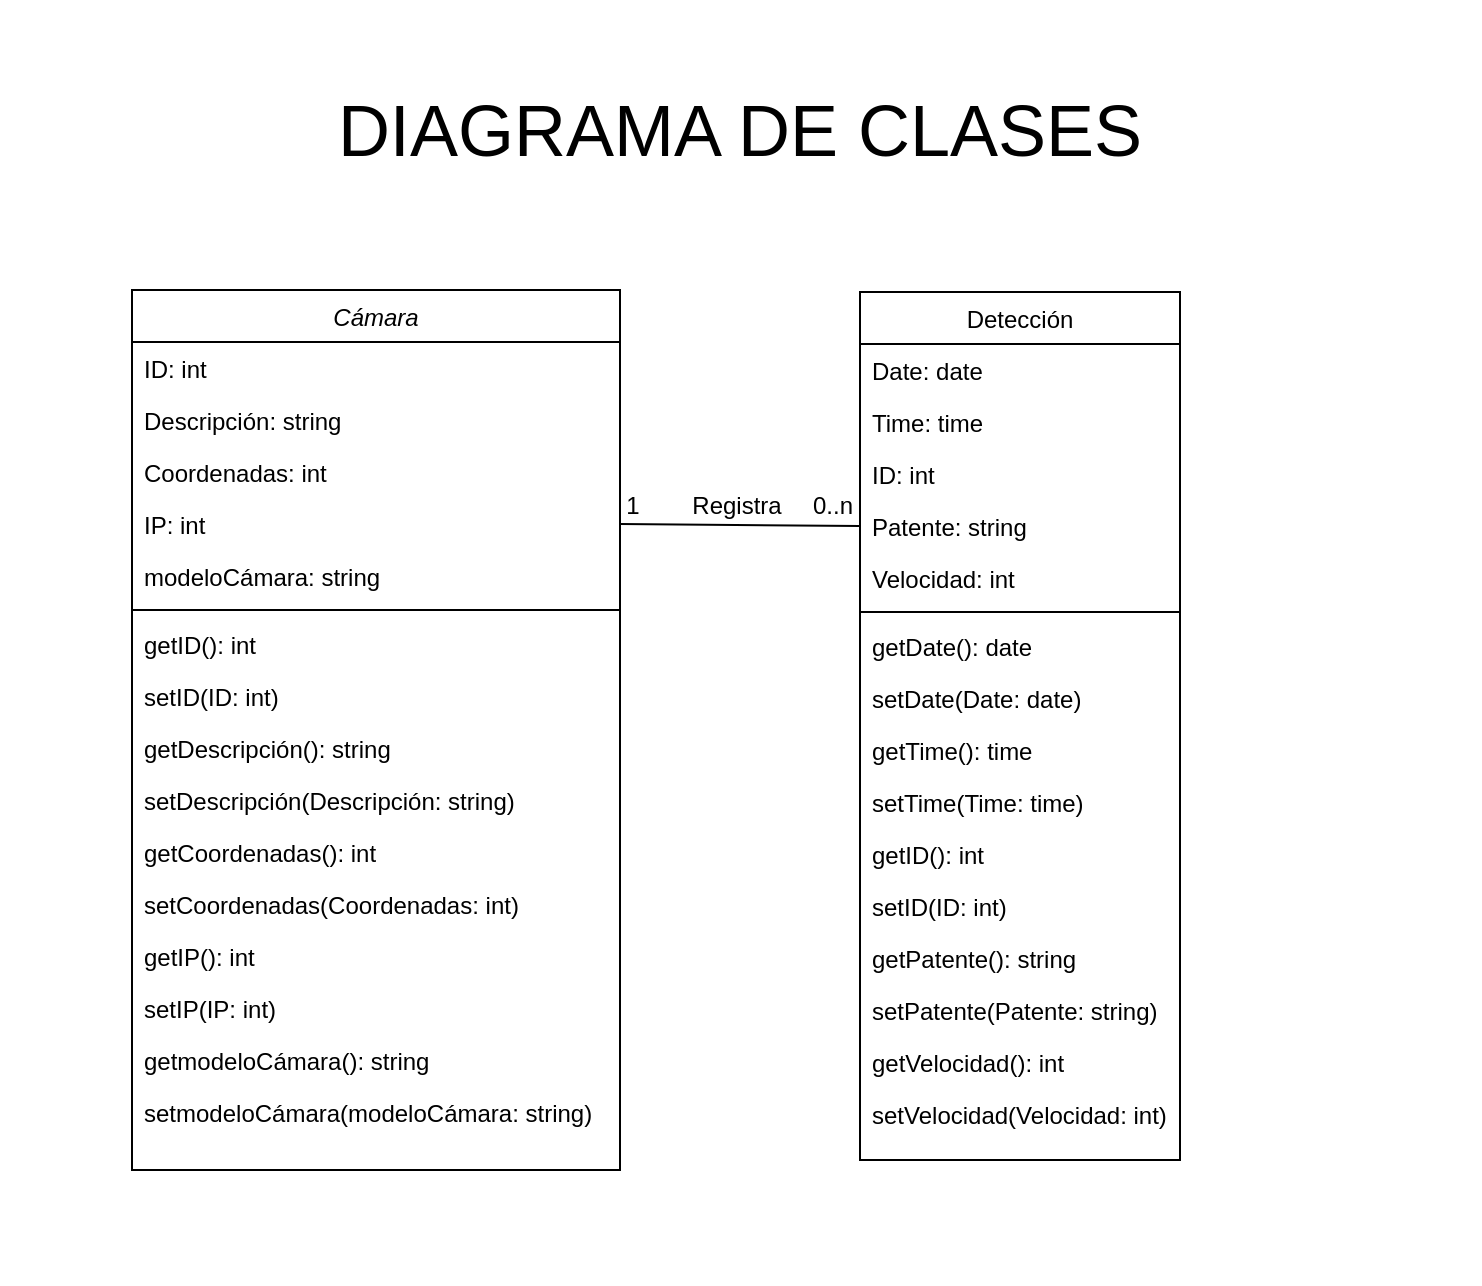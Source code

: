 <mxfile version="22.1.0" type="device">
  <diagram id="C5RBs43oDa-KdzZeNtuy" name="Page-1">
    <mxGraphModel dx="1110" dy="427" grid="1" gridSize="10" guides="1" tooltips="1" connect="1" arrows="1" fold="1" page="1" pageScale="1" pageWidth="827" pageHeight="1169" math="0" shadow="0">
      <root>
        <mxCell id="WIyWlLk6GJQsqaUBKTNV-0" />
        <mxCell id="WIyWlLk6GJQsqaUBKTNV-1" parent="WIyWlLk6GJQsqaUBKTNV-0" />
        <mxCell id="zkfFHV4jXpPFQw0GAbJ--0" value="Cámara" style="swimlane;fontStyle=2;align=center;verticalAlign=top;childLayout=stackLayout;horizontal=1;startSize=26;horizontalStack=0;resizeParent=1;resizeLast=0;collapsible=1;marginBottom=0;rounded=0;shadow=0;strokeWidth=1;" parent="WIyWlLk6GJQsqaUBKTNV-1" vertex="1">
          <mxGeometry x="110" y="145" width="244" height="440" as="geometry">
            <mxRectangle x="230" y="140" width="160" height="26" as="alternateBounds" />
          </mxGeometry>
        </mxCell>
        <mxCell id="zkfFHV4jXpPFQw0GAbJ--1" value="ID: int" style="text;align=left;verticalAlign=top;spacingLeft=4;spacingRight=4;overflow=hidden;rotatable=0;points=[[0,0.5],[1,0.5]];portConstraint=eastwest;" parent="zkfFHV4jXpPFQw0GAbJ--0" vertex="1">
          <mxGeometry y="26" width="244" height="26" as="geometry" />
        </mxCell>
        <mxCell id="zkfFHV4jXpPFQw0GAbJ--2" value="Descripción: string" style="text;align=left;verticalAlign=top;spacingLeft=4;spacingRight=4;overflow=hidden;rotatable=0;points=[[0,0.5],[1,0.5]];portConstraint=eastwest;rounded=0;shadow=0;html=0;" parent="zkfFHV4jXpPFQw0GAbJ--0" vertex="1">
          <mxGeometry y="52" width="244" height="26" as="geometry" />
        </mxCell>
        <mxCell id="zkfFHV4jXpPFQw0GAbJ--3" value="Coordenadas: int" style="text;align=left;verticalAlign=top;spacingLeft=4;spacingRight=4;overflow=hidden;rotatable=0;points=[[0,0.5],[1,0.5]];portConstraint=eastwest;rounded=0;shadow=0;html=0;" parent="zkfFHV4jXpPFQw0GAbJ--0" vertex="1">
          <mxGeometry y="78" width="244" height="26" as="geometry" />
        </mxCell>
        <mxCell id="NYfFDbpS3Vf63O5eyJ80-0" value="IP: int" style="text;align=left;verticalAlign=top;spacingLeft=4;spacingRight=4;overflow=hidden;rotatable=0;points=[[0,0.5],[1,0.5]];portConstraint=eastwest;rounded=0;shadow=0;html=0;" parent="zkfFHV4jXpPFQw0GAbJ--0" vertex="1">
          <mxGeometry y="104" width="244" height="26" as="geometry" />
        </mxCell>
        <mxCell id="NYfFDbpS3Vf63O5eyJ80-1" value="modeloCámara: string" style="text;align=left;verticalAlign=top;spacingLeft=4;spacingRight=4;overflow=hidden;rotatable=0;points=[[0,0.5],[1,0.5]];portConstraint=eastwest;rounded=0;shadow=0;html=0;" parent="zkfFHV4jXpPFQw0GAbJ--0" vertex="1">
          <mxGeometry y="130" width="244" height="26" as="geometry" />
        </mxCell>
        <mxCell id="zkfFHV4jXpPFQw0GAbJ--4" value="" style="line;html=1;strokeWidth=1;align=left;verticalAlign=middle;spacingTop=-1;spacingLeft=3;spacingRight=3;rotatable=0;labelPosition=right;points=[];portConstraint=eastwest;" parent="zkfFHV4jXpPFQw0GAbJ--0" vertex="1">
          <mxGeometry y="156" width="244" height="8" as="geometry" />
        </mxCell>
        <mxCell id="NYfFDbpS3Vf63O5eyJ80-3" value="getID(): int" style="text;align=left;verticalAlign=top;spacingLeft=4;spacingRight=4;overflow=hidden;rotatable=0;points=[[0,0.5],[1,0.5]];portConstraint=eastwest;rounded=0;shadow=0;html=0;" parent="zkfFHV4jXpPFQw0GAbJ--0" vertex="1">
          <mxGeometry y="164" width="244" height="26" as="geometry" />
        </mxCell>
        <mxCell id="NYfFDbpS3Vf63O5eyJ80-5" value="setID(ID: int)" style="text;align=left;verticalAlign=top;spacingLeft=4;spacingRight=4;overflow=hidden;rotatable=0;points=[[0,0.5],[1,0.5]];portConstraint=eastwest;rounded=0;shadow=0;html=0;" parent="zkfFHV4jXpPFQw0GAbJ--0" vertex="1">
          <mxGeometry y="190" width="244" height="26" as="geometry" />
        </mxCell>
        <mxCell id="NYfFDbpS3Vf63O5eyJ80-6" value="getDescripción(): string" style="text;align=left;verticalAlign=top;spacingLeft=4;spacingRight=4;overflow=hidden;rotatable=0;points=[[0,0.5],[1,0.5]];portConstraint=eastwest;rounded=0;shadow=0;html=0;" parent="zkfFHV4jXpPFQw0GAbJ--0" vertex="1">
          <mxGeometry y="216" width="244" height="26" as="geometry" />
        </mxCell>
        <mxCell id="NYfFDbpS3Vf63O5eyJ80-12" value="setDescripción(Descripción: string)" style="text;align=left;verticalAlign=top;spacingLeft=4;spacingRight=4;overflow=hidden;rotatable=0;points=[[0,0.5],[1,0.5]];portConstraint=eastwest;rounded=0;shadow=0;html=0;" parent="zkfFHV4jXpPFQw0GAbJ--0" vertex="1">
          <mxGeometry y="242" width="244" height="26" as="geometry" />
        </mxCell>
        <mxCell id="NYfFDbpS3Vf63O5eyJ80-11" value="getCoordenadas(): int" style="text;align=left;verticalAlign=top;spacingLeft=4;spacingRight=4;overflow=hidden;rotatable=0;points=[[0,0.5],[1,0.5]];portConstraint=eastwest;rounded=0;shadow=0;html=0;" parent="zkfFHV4jXpPFQw0GAbJ--0" vertex="1">
          <mxGeometry y="268" width="244" height="26" as="geometry" />
        </mxCell>
        <mxCell id="NYfFDbpS3Vf63O5eyJ80-10" value="setCoordenadas(Coordenadas: int)" style="text;align=left;verticalAlign=top;spacingLeft=4;spacingRight=4;overflow=hidden;rotatable=0;points=[[0,0.5],[1,0.5]];portConstraint=eastwest;rounded=0;shadow=0;html=0;" parent="zkfFHV4jXpPFQw0GAbJ--0" vertex="1">
          <mxGeometry y="294" width="244" height="26" as="geometry" />
        </mxCell>
        <mxCell id="NYfFDbpS3Vf63O5eyJ80-4" value="getIP(): int" style="text;align=left;verticalAlign=top;spacingLeft=4;spacingRight=4;overflow=hidden;rotatable=0;points=[[0,0.5],[1,0.5]];portConstraint=eastwest;rounded=0;shadow=0;html=0;" parent="zkfFHV4jXpPFQw0GAbJ--0" vertex="1">
          <mxGeometry y="320" width="244" height="26" as="geometry" />
        </mxCell>
        <mxCell id="NYfFDbpS3Vf63O5eyJ80-8" value="setIP(IP: int)" style="text;align=left;verticalAlign=top;spacingLeft=4;spacingRight=4;overflow=hidden;rotatable=0;points=[[0,0.5],[1,0.5]];portConstraint=eastwest;rounded=0;shadow=0;html=0;" parent="zkfFHV4jXpPFQw0GAbJ--0" vertex="1">
          <mxGeometry y="346" width="244" height="26" as="geometry" />
        </mxCell>
        <mxCell id="NYfFDbpS3Vf63O5eyJ80-9" value="getmodeloCámara(): string" style="text;align=left;verticalAlign=top;spacingLeft=4;spacingRight=4;overflow=hidden;rotatable=0;points=[[0,0.5],[1,0.5]];portConstraint=eastwest;rounded=0;shadow=0;html=0;" parent="zkfFHV4jXpPFQw0GAbJ--0" vertex="1">
          <mxGeometry y="372" width="244" height="26" as="geometry" />
        </mxCell>
        <mxCell id="NYfFDbpS3Vf63O5eyJ80-7" value="setmodeloCámara(modeloCámara: string)" style="text;align=left;verticalAlign=top;spacingLeft=4;spacingRight=4;overflow=hidden;rotatable=0;points=[[0,0.5],[1,0.5]];portConstraint=eastwest;rounded=0;shadow=0;html=0;" parent="zkfFHV4jXpPFQw0GAbJ--0" vertex="1">
          <mxGeometry y="398" width="244" height="26" as="geometry" />
        </mxCell>
        <mxCell id="NYfFDbpS3Vf63O5eyJ80-13" value="Detección" style="swimlane;fontStyle=0;align=center;verticalAlign=top;childLayout=stackLayout;horizontal=1;startSize=26;horizontalStack=0;resizeParent=1;resizeLast=0;collapsible=1;marginBottom=0;rounded=0;shadow=0;strokeWidth=1;" parent="WIyWlLk6GJQsqaUBKTNV-1" vertex="1">
          <mxGeometry x="474" y="146" width="160" height="434" as="geometry">
            <mxRectangle x="230" y="140" width="160" height="26" as="alternateBounds" />
          </mxGeometry>
        </mxCell>
        <mxCell id="NYfFDbpS3Vf63O5eyJ80-15" value="Date: date" style="text;align=left;verticalAlign=top;spacingLeft=4;spacingRight=4;overflow=hidden;rotatable=0;points=[[0,0.5],[1,0.5]];portConstraint=eastwest;rounded=0;shadow=0;html=0;" parent="NYfFDbpS3Vf63O5eyJ80-13" vertex="1">
          <mxGeometry y="26" width="160" height="26" as="geometry" />
        </mxCell>
        <mxCell id="Ov4gQSlSfMraRWMPZukW-0" value="Time: time" style="text;align=left;verticalAlign=top;spacingLeft=4;spacingRight=4;overflow=hidden;rotatable=0;points=[[0,0.5],[1,0.5]];portConstraint=eastwest;rounded=0;shadow=0;html=0;" parent="NYfFDbpS3Vf63O5eyJ80-13" vertex="1">
          <mxGeometry y="52" width="160" height="26" as="geometry" />
        </mxCell>
        <mxCell id="NYfFDbpS3Vf63O5eyJ80-14" value="ID: int" style="text;align=left;verticalAlign=top;spacingLeft=4;spacingRight=4;overflow=hidden;rotatable=0;points=[[0,0.5],[1,0.5]];portConstraint=eastwest;" parent="NYfFDbpS3Vf63O5eyJ80-13" vertex="1">
          <mxGeometry y="78" width="160" height="26" as="geometry" />
        </mxCell>
        <mxCell id="NYfFDbpS3Vf63O5eyJ80-16" value="Patente: string" style="text;align=left;verticalAlign=top;spacingLeft=4;spacingRight=4;overflow=hidden;rotatable=0;points=[[0,0.5],[1,0.5]];portConstraint=eastwest;rounded=0;shadow=0;html=0;" parent="NYfFDbpS3Vf63O5eyJ80-13" vertex="1">
          <mxGeometry y="104" width="160" height="26" as="geometry" />
        </mxCell>
        <mxCell id="NYfFDbpS3Vf63O5eyJ80-17" value="Velocidad: int" style="text;align=left;verticalAlign=top;spacingLeft=4;spacingRight=4;overflow=hidden;rotatable=0;points=[[0,0.5],[1,0.5]];portConstraint=eastwest;rounded=0;shadow=0;html=0;" parent="NYfFDbpS3Vf63O5eyJ80-13" vertex="1">
          <mxGeometry y="130" width="160" height="26" as="geometry" />
        </mxCell>
        <mxCell id="NYfFDbpS3Vf63O5eyJ80-19" value="" style="line;html=1;strokeWidth=1;align=left;verticalAlign=middle;spacingTop=-1;spacingLeft=3;spacingRight=3;rotatable=0;labelPosition=right;points=[];portConstraint=eastwest;" parent="NYfFDbpS3Vf63O5eyJ80-13" vertex="1">
          <mxGeometry y="156" width="160" height="8" as="geometry" />
        </mxCell>
        <mxCell id="NYfFDbpS3Vf63O5eyJ80-22" value="getDate(): date" style="text;align=left;verticalAlign=top;spacingLeft=4;spacingRight=4;overflow=hidden;rotatable=0;points=[[0,0.5],[1,0.5]];portConstraint=eastwest;rounded=0;shadow=0;html=0;" parent="NYfFDbpS3Vf63O5eyJ80-13" vertex="1">
          <mxGeometry y="164" width="160" height="26" as="geometry" />
        </mxCell>
        <mxCell id="NYfFDbpS3Vf63O5eyJ80-23" value="setDate(Date: date)" style="text;align=left;verticalAlign=top;spacingLeft=4;spacingRight=4;overflow=hidden;rotatable=0;points=[[0,0.5],[1,0.5]];portConstraint=eastwest;rounded=0;shadow=0;html=0;" parent="NYfFDbpS3Vf63O5eyJ80-13" vertex="1">
          <mxGeometry y="190" width="160" height="26" as="geometry" />
        </mxCell>
        <mxCell id="Ov4gQSlSfMraRWMPZukW-1" value="getTime(): time" style="text;align=left;verticalAlign=top;spacingLeft=4;spacingRight=4;overflow=hidden;rotatable=0;points=[[0,0.5],[1,0.5]];portConstraint=eastwest;rounded=0;shadow=0;html=0;" parent="NYfFDbpS3Vf63O5eyJ80-13" vertex="1">
          <mxGeometry y="216" width="160" height="26" as="geometry" />
        </mxCell>
        <mxCell id="Ov4gQSlSfMraRWMPZukW-2" value="setTime(Time: time)" style="text;align=left;verticalAlign=top;spacingLeft=4;spacingRight=4;overflow=hidden;rotatable=0;points=[[0,0.5],[1,0.5]];portConstraint=eastwest;rounded=0;shadow=0;html=0;" parent="NYfFDbpS3Vf63O5eyJ80-13" vertex="1">
          <mxGeometry y="242" width="160" height="26" as="geometry" />
        </mxCell>
        <mxCell id="NYfFDbpS3Vf63O5eyJ80-20" value="getID(): int" style="text;align=left;verticalAlign=top;spacingLeft=4;spacingRight=4;overflow=hidden;rotatable=0;points=[[0,0.5],[1,0.5]];portConstraint=eastwest;rounded=0;shadow=0;html=0;" parent="NYfFDbpS3Vf63O5eyJ80-13" vertex="1">
          <mxGeometry y="268" width="160" height="26" as="geometry" />
        </mxCell>
        <mxCell id="NYfFDbpS3Vf63O5eyJ80-21" value="setID(ID: int)" style="text;align=left;verticalAlign=top;spacingLeft=4;spacingRight=4;overflow=hidden;rotatable=0;points=[[0,0.5],[1,0.5]];portConstraint=eastwest;rounded=0;shadow=0;html=0;" parent="NYfFDbpS3Vf63O5eyJ80-13" vertex="1">
          <mxGeometry y="294" width="160" height="26" as="geometry" />
        </mxCell>
        <mxCell id="NYfFDbpS3Vf63O5eyJ80-24" value="getPatente(): string" style="text;align=left;verticalAlign=top;spacingLeft=4;spacingRight=4;overflow=hidden;rotatable=0;points=[[0,0.5],[1,0.5]];portConstraint=eastwest;rounded=0;shadow=0;html=0;" parent="NYfFDbpS3Vf63O5eyJ80-13" vertex="1">
          <mxGeometry y="320" width="160" height="26" as="geometry" />
        </mxCell>
        <mxCell id="NYfFDbpS3Vf63O5eyJ80-25" value="setPatente(Patente: string)" style="text;align=left;verticalAlign=top;spacingLeft=4;spacingRight=4;overflow=hidden;rotatable=0;points=[[0,0.5],[1,0.5]];portConstraint=eastwest;rounded=0;shadow=0;html=0;" parent="NYfFDbpS3Vf63O5eyJ80-13" vertex="1">
          <mxGeometry y="346" width="160" height="26" as="geometry" />
        </mxCell>
        <mxCell id="NYfFDbpS3Vf63O5eyJ80-26" value="getVelocidad(): int" style="text;align=left;verticalAlign=top;spacingLeft=4;spacingRight=4;overflow=hidden;rotatable=0;points=[[0,0.5],[1,0.5]];portConstraint=eastwest;rounded=0;shadow=0;html=0;" parent="NYfFDbpS3Vf63O5eyJ80-13" vertex="1">
          <mxGeometry y="372" width="160" height="26" as="geometry" />
        </mxCell>
        <mxCell id="NYfFDbpS3Vf63O5eyJ80-27" value="setVelocidad(Velocidad: int)" style="text;align=left;verticalAlign=top;spacingLeft=4;spacingRight=4;overflow=hidden;rotatable=0;points=[[0,0.5],[1,0.5]];portConstraint=eastwest;rounded=0;shadow=0;html=0;" parent="NYfFDbpS3Vf63O5eyJ80-13" vertex="1">
          <mxGeometry y="398" width="160" height="26" as="geometry" />
        </mxCell>
        <mxCell id="hQhTbYKK9MLnGqhr3z1s-0" value="" style="endArrow=none;html=1;rounded=0;exitX=1;exitY=0.5;exitDx=0;exitDy=0;entryX=0;entryY=0.5;entryDx=0;entryDy=0;" parent="WIyWlLk6GJQsqaUBKTNV-1" source="NYfFDbpS3Vf63O5eyJ80-0" target="NYfFDbpS3Vf63O5eyJ80-16" edge="1">
          <mxGeometry width="50" height="50" relative="1" as="geometry">
            <mxPoint x="410" y="296" as="sourcePoint" />
            <mxPoint x="460" y="280" as="targetPoint" />
          </mxGeometry>
        </mxCell>
        <mxCell id="hQhTbYKK9MLnGqhr3z1s-1" value="1" style="text;html=1;align=center;verticalAlign=middle;resizable=0;points=[];autosize=1;strokeColor=none;fillColor=none;" parent="WIyWlLk6GJQsqaUBKTNV-1" vertex="1">
          <mxGeometry x="345" y="238" width="30" height="30" as="geometry" />
        </mxCell>
        <mxCell id="hQhTbYKK9MLnGqhr3z1s-2" value="0..n" style="text;html=1;align=center;verticalAlign=middle;resizable=0;points=[];autosize=1;strokeColor=none;fillColor=none;" parent="WIyWlLk6GJQsqaUBKTNV-1" vertex="1">
          <mxGeometry x="440" y="238" width="40" height="30" as="geometry" />
        </mxCell>
        <mxCell id="3FTP61EoF6B22Fh6Y8_z-0" value="Registra" style="text;html=1;align=center;verticalAlign=middle;resizable=0;points=[];autosize=1;strokeColor=none;fillColor=none;" parent="WIyWlLk6GJQsqaUBKTNV-1" vertex="1">
          <mxGeometry x="377" y="238" width="70" height="30" as="geometry" />
        </mxCell>
        <mxCell id="ZJ1O7xqapaui6uIwa8qy-0" value="&lt;font style=&quot;font-size: 36px;&quot;&gt;DIAGRAMA DE CLASES&lt;/font&gt;" style="text;html=1;strokeColor=none;fillColor=none;align=center;verticalAlign=middle;whiteSpace=wrap;rounded=0;" parent="WIyWlLk6GJQsqaUBKTNV-1" vertex="1">
          <mxGeometry x="44" width="740" height="130" as="geometry" />
        </mxCell>
        <mxCell id="ZJ1O7xqapaui6uIwa8qy-1" value="" style="endArrow=none;dashed=1;html=1;dashPattern=1 3;strokeWidth=2;rounded=0;" parent="WIyWlLk6GJQsqaUBKTNV-1" edge="1">
          <mxGeometry width="50" height="50" relative="1" as="geometry">
            <mxPoint x="410" y="640" as="sourcePoint" />
            <mxPoint x="410" y="640" as="targetPoint" />
          </mxGeometry>
        </mxCell>
      </root>
    </mxGraphModel>
  </diagram>
</mxfile>

